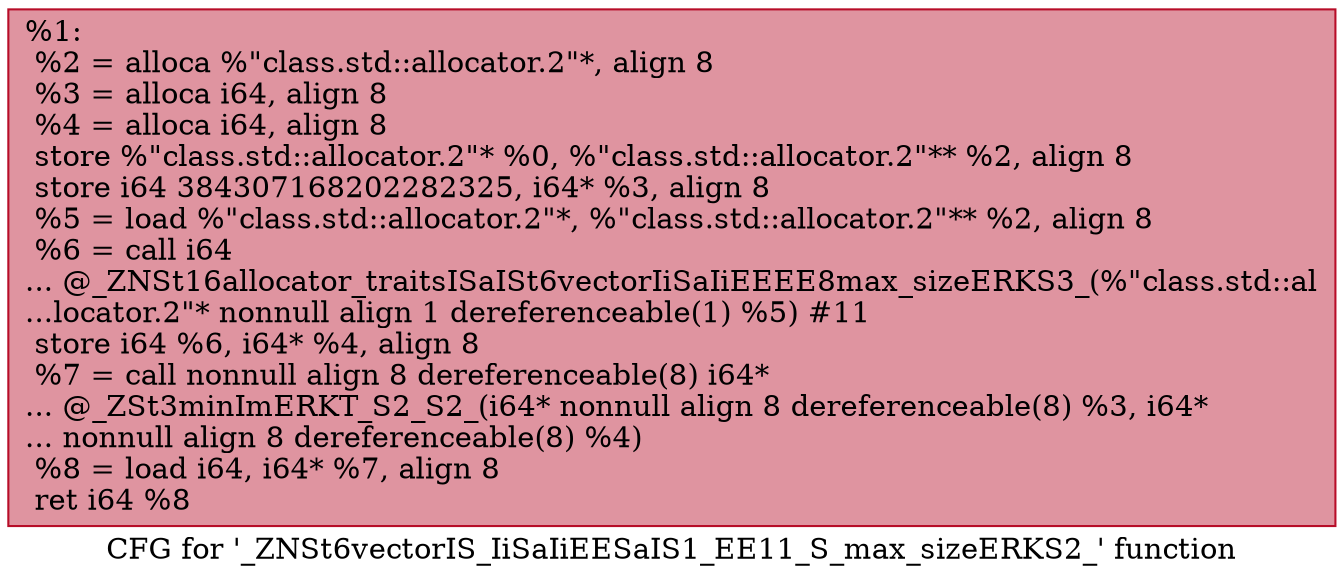digraph "CFG for '_ZNSt6vectorIS_IiSaIiEESaIS1_EE11_S_max_sizeERKS2_' function" {
	label="CFG for '_ZNSt6vectorIS_IiSaIiEESaIS1_EE11_S_max_sizeERKS2_' function";

	Node0x559aeaaeefa0 [shape=record,color="#b70d28ff", style=filled, fillcolor="#b70d2870",label="{%1:\l  %2 = alloca %\"class.std::allocator.2\"*, align 8\l  %3 = alloca i64, align 8\l  %4 = alloca i64, align 8\l  store %\"class.std::allocator.2\"* %0, %\"class.std::allocator.2\"** %2, align 8\l  store i64 384307168202282325, i64* %3, align 8\l  %5 = load %\"class.std::allocator.2\"*, %\"class.std::allocator.2\"** %2, align 8\l  %6 = call i64\l... @_ZNSt16allocator_traitsISaISt6vectorIiSaIiEEEE8max_sizeERKS3_(%\"class.std::al\l...locator.2\"* nonnull align 1 dereferenceable(1) %5) #11\l  store i64 %6, i64* %4, align 8\l  %7 = call nonnull align 8 dereferenceable(8) i64*\l... @_ZSt3minImERKT_S2_S2_(i64* nonnull align 8 dereferenceable(8) %3, i64*\l... nonnull align 8 dereferenceable(8) %4)\l  %8 = load i64, i64* %7, align 8\l  ret i64 %8\l}"];
}
